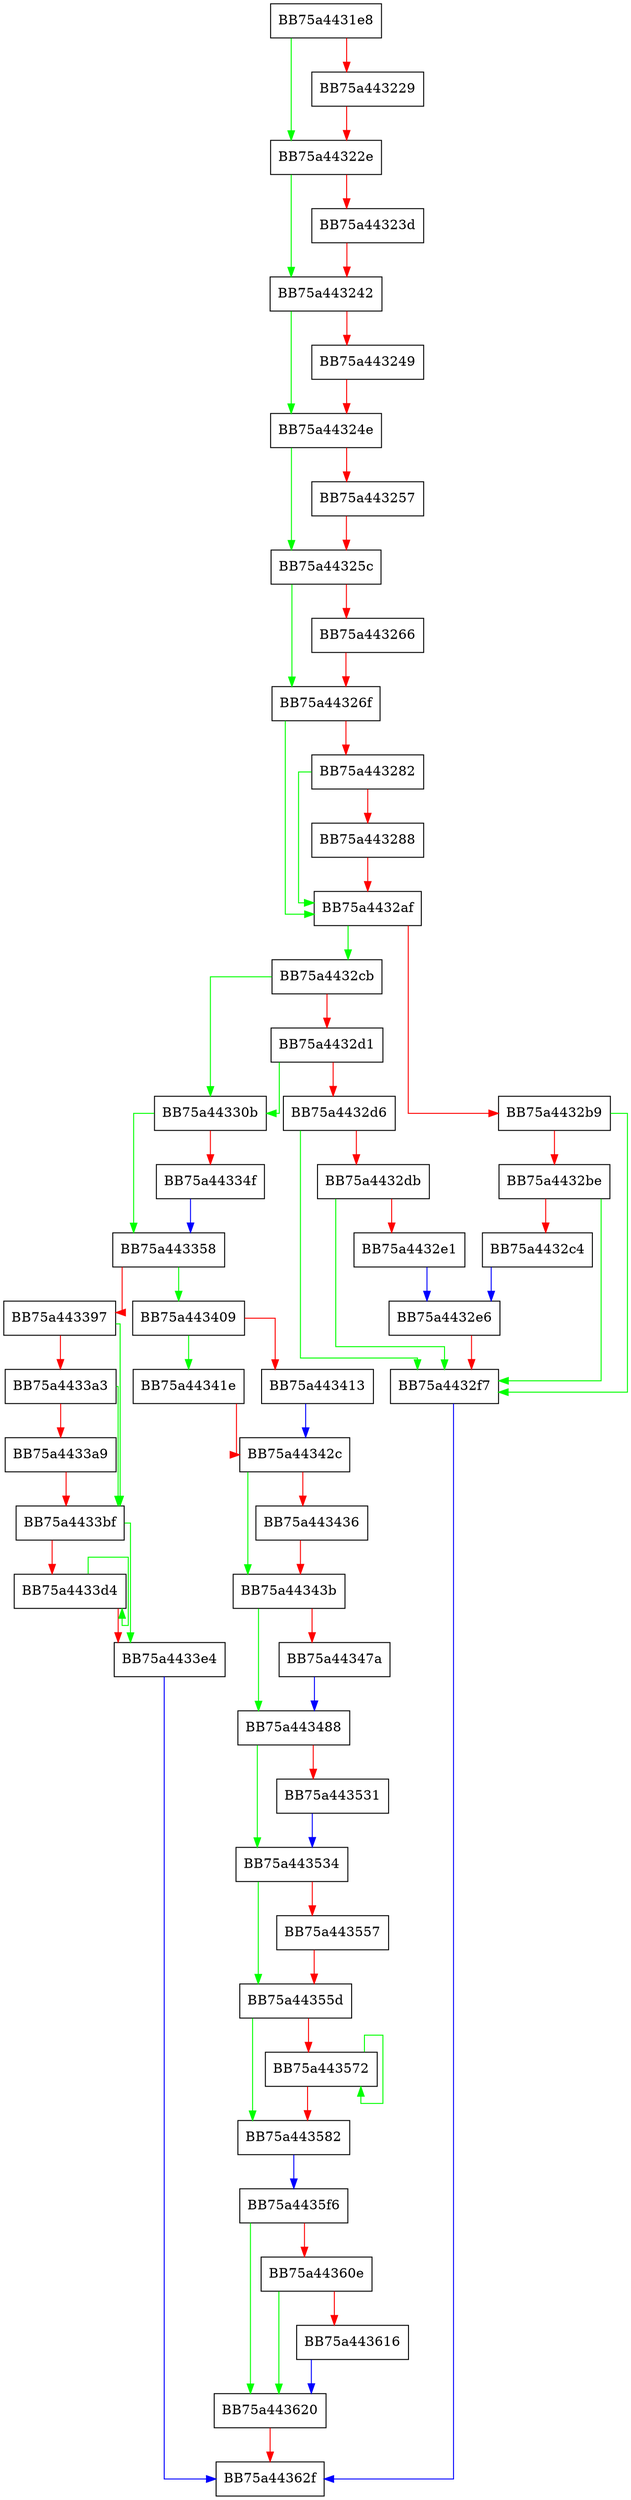 digraph SFCBuild {
  node [shape="box"];
  graph [splines=ortho];
  BB75a4431e8 -> BB75a44322e [color="green"];
  BB75a4431e8 -> BB75a443229 [color="red"];
  BB75a443229 -> BB75a44322e [color="red"];
  BB75a44322e -> BB75a443242 [color="green"];
  BB75a44322e -> BB75a44323d [color="red"];
  BB75a44323d -> BB75a443242 [color="red"];
  BB75a443242 -> BB75a44324e [color="green"];
  BB75a443242 -> BB75a443249 [color="red"];
  BB75a443249 -> BB75a44324e [color="red"];
  BB75a44324e -> BB75a44325c [color="green"];
  BB75a44324e -> BB75a443257 [color="red"];
  BB75a443257 -> BB75a44325c [color="red"];
  BB75a44325c -> BB75a44326f [color="green"];
  BB75a44325c -> BB75a443266 [color="red"];
  BB75a443266 -> BB75a44326f [color="red"];
  BB75a44326f -> BB75a4432af [color="green"];
  BB75a44326f -> BB75a443282 [color="red"];
  BB75a443282 -> BB75a4432af [color="green"];
  BB75a443282 -> BB75a443288 [color="red"];
  BB75a443288 -> BB75a4432af [color="red"];
  BB75a4432af -> BB75a4432cb [color="green"];
  BB75a4432af -> BB75a4432b9 [color="red"];
  BB75a4432b9 -> BB75a4432f7 [color="green"];
  BB75a4432b9 -> BB75a4432be [color="red"];
  BB75a4432be -> BB75a4432f7 [color="green"];
  BB75a4432be -> BB75a4432c4 [color="red"];
  BB75a4432c4 -> BB75a4432e6 [color="blue"];
  BB75a4432cb -> BB75a44330b [color="green"];
  BB75a4432cb -> BB75a4432d1 [color="red"];
  BB75a4432d1 -> BB75a44330b [color="green"];
  BB75a4432d1 -> BB75a4432d6 [color="red"];
  BB75a4432d6 -> BB75a4432f7 [color="green"];
  BB75a4432d6 -> BB75a4432db [color="red"];
  BB75a4432db -> BB75a4432f7 [color="green"];
  BB75a4432db -> BB75a4432e1 [color="red"];
  BB75a4432e1 -> BB75a4432e6 [color="blue"];
  BB75a4432e6 -> BB75a4432f7 [color="red"];
  BB75a4432f7 -> BB75a44362f [color="blue"];
  BB75a44330b -> BB75a443358 [color="green"];
  BB75a44330b -> BB75a44334f [color="red"];
  BB75a44334f -> BB75a443358 [color="blue"];
  BB75a443358 -> BB75a443409 [color="green"];
  BB75a443358 -> BB75a443397 [color="red"];
  BB75a443397 -> BB75a4433bf [color="green"];
  BB75a443397 -> BB75a4433a3 [color="red"];
  BB75a4433a3 -> BB75a4433bf [color="green"];
  BB75a4433a3 -> BB75a4433a9 [color="red"];
  BB75a4433a9 -> BB75a4433bf [color="red"];
  BB75a4433bf -> BB75a4433e4 [color="green"];
  BB75a4433bf -> BB75a4433d4 [color="red"];
  BB75a4433d4 -> BB75a4433d4 [color="green"];
  BB75a4433d4 -> BB75a4433e4 [color="red"];
  BB75a4433e4 -> BB75a44362f [color="blue"];
  BB75a443409 -> BB75a44341e [color="green"];
  BB75a443409 -> BB75a443413 [color="red"];
  BB75a443413 -> BB75a44342c [color="blue"];
  BB75a44341e -> BB75a44342c [color="red"];
  BB75a44342c -> BB75a44343b [color="green"];
  BB75a44342c -> BB75a443436 [color="red"];
  BB75a443436 -> BB75a44343b [color="red"];
  BB75a44343b -> BB75a443488 [color="green"];
  BB75a44343b -> BB75a44347a [color="red"];
  BB75a44347a -> BB75a443488 [color="blue"];
  BB75a443488 -> BB75a443534 [color="green"];
  BB75a443488 -> BB75a443531 [color="red"];
  BB75a443531 -> BB75a443534 [color="blue"];
  BB75a443534 -> BB75a44355d [color="green"];
  BB75a443534 -> BB75a443557 [color="red"];
  BB75a443557 -> BB75a44355d [color="red"];
  BB75a44355d -> BB75a443582 [color="green"];
  BB75a44355d -> BB75a443572 [color="red"];
  BB75a443572 -> BB75a443572 [color="green"];
  BB75a443572 -> BB75a443582 [color="red"];
  BB75a443582 -> BB75a4435f6 [color="blue"];
  BB75a4435f6 -> BB75a443620 [color="green"];
  BB75a4435f6 -> BB75a44360e [color="red"];
  BB75a44360e -> BB75a443620 [color="green"];
  BB75a44360e -> BB75a443616 [color="red"];
  BB75a443616 -> BB75a443620 [color="blue"];
  BB75a443620 -> BB75a44362f [color="red"];
}